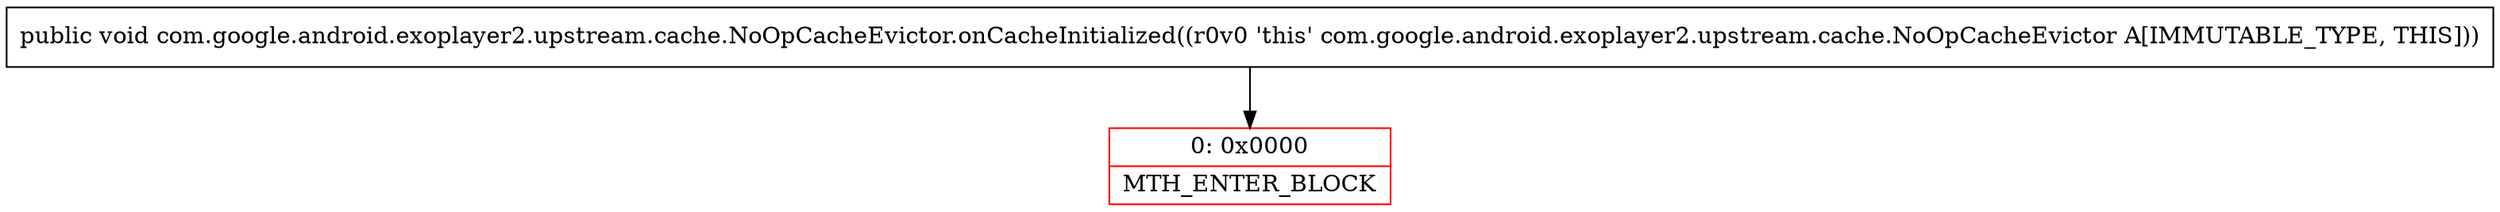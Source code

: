 digraph "CFG forcom.google.android.exoplayer2.upstream.cache.NoOpCacheEvictor.onCacheInitialized()V" {
subgraph cluster_Region_4822262 {
label = "R(0)";
node [shape=record,color=blue];
}
Node_0 [shape=record,color=red,label="{0\:\ 0x0000|MTH_ENTER_BLOCK\l}"];
MethodNode[shape=record,label="{public void com.google.android.exoplayer2.upstream.cache.NoOpCacheEvictor.onCacheInitialized((r0v0 'this' com.google.android.exoplayer2.upstream.cache.NoOpCacheEvictor A[IMMUTABLE_TYPE, THIS])) }"];
MethodNode -> Node_0;
}

